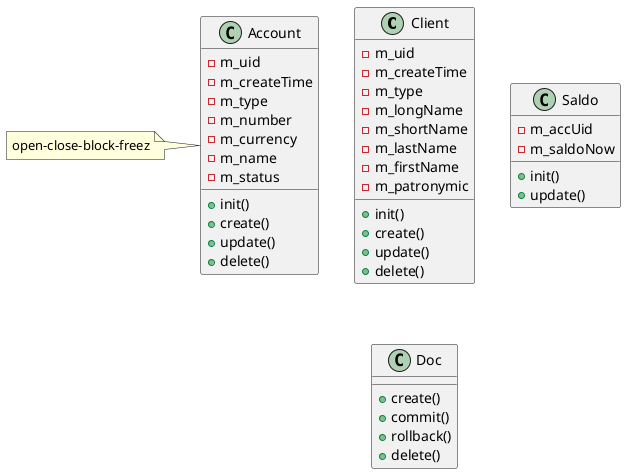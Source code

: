 @startuml class

class Client {
  +init()
  +create()
  +update()
  +delete()
  -m_uid
  -m_createTime
  -m_type
  -m_longName
  -m_shortName
  -m_lastName 
  -m_firstName 
  -m_patronymic
}
class Account {
  +init()
  +create()
  +update()
  +delete()
  -m_uid
  -m_createTime
  -m_type
  -m_number
  -m_currency
  -m_name
  -m_status 
}
note left : open-close-block-freez 

class Saldo{
    +init()
    +update()
    -m_accUid
    -m_saldoNow
}

class Doc{
    +create()
    +commit()
    +rollback()
    +delete()
}


@enduml